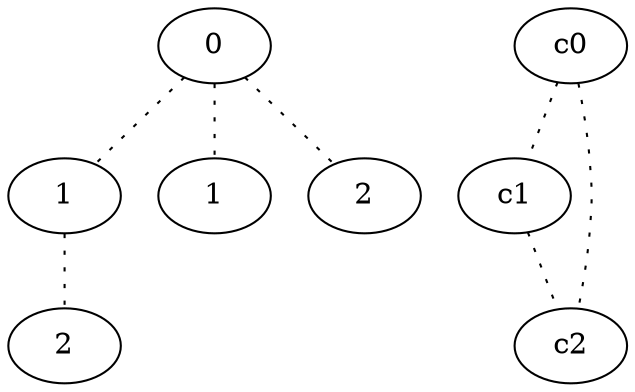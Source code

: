 graph {
a0[label=0];
a1[label=1];
a2[label=2];
a3[label=1];
a4[label=2];
a0 -- a1 [style=dotted];
a0 -- a3 [style=dotted];
a0 -- a4 [style=dotted];
a1 -- a2 [style=dotted];
c0 -- c1 [style=dotted];
c0 -- c2 [style=dotted];
c1 -- c2 [style=dotted];
}

